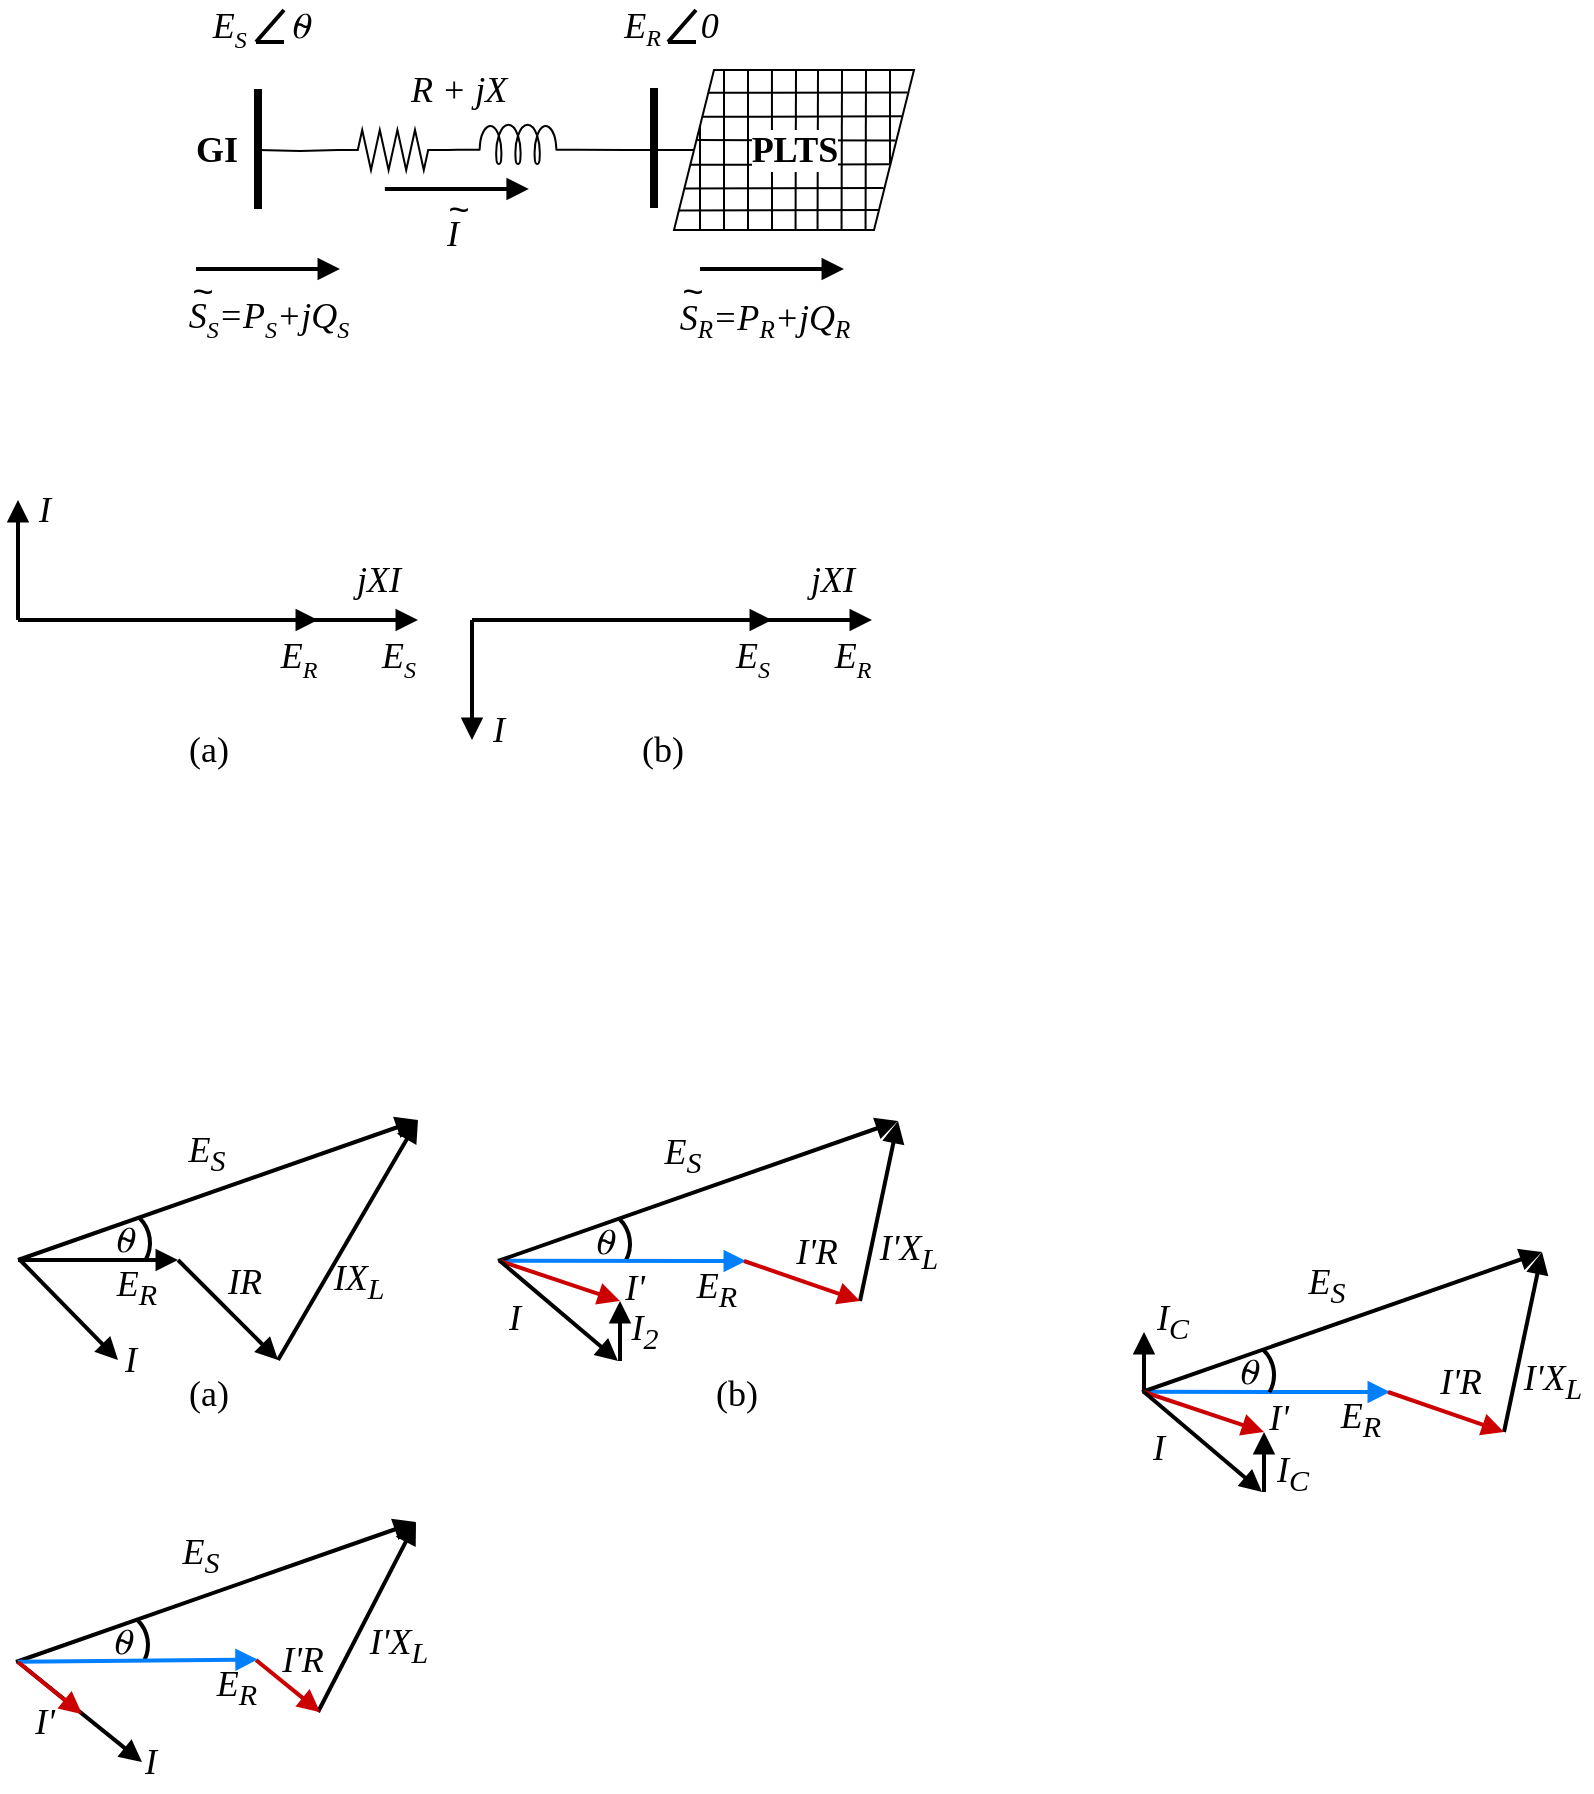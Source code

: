 <mxfile version="14.6.13" type="device"><diagram id="aN7lRzgVg91xiD-E5QHU" name="Page-1"><mxGraphModel dx="788" dy="533" grid="1" gridSize="10" guides="1" tooltips="1" connect="1" arrows="1" fold="1" page="1" pageScale="1" pageWidth="850" pageHeight="1100" math="0" shadow="0"><root><mxCell id="0"/><mxCell id="1" parent="0"/><mxCell id="cGseevncmtPvg_Zk9ggq-105" value="" style="verticalLabelPosition=bottom;verticalAlign=top;html=1;shape=mxgraph.basic.arc;startAngle=0.165;endAngle=0.374;fontFamily=Times New Roman;fontSize=18;strokeWidth=2;rotation=-15;" vertex="1" parent="1"><mxGeometry x="471" y="694.5" width="35" height="35" as="geometry"/></mxCell><mxCell id="f81DsE7QJg42vTaAS6lq-5" style="edgeStyle=orthogonalEdgeStyle;rounded=0;orthogonalLoop=1;jettySize=auto;html=1;endArrow=none;endFill=0;entryX=0;entryY=0.5;entryDx=0;entryDy=0;entryPerimeter=0;" parent="1" target="cGseevncmtPvg_Zk9ggq-2" edge="1"><mxGeometry relative="1" as="geometry"><mxPoint x="320" y="165" as="sourcePoint"/><mxPoint x="359" y="165" as="targetPoint"/></mxGeometry></mxCell><mxCell id="f81DsE7QJg42vTaAS6lq-6" style="edgeStyle=orthogonalEdgeStyle;rounded=0;orthogonalLoop=1;jettySize=auto;html=1;entryX=1;entryY=0.645;entryDx=0;entryDy=0;entryPerimeter=0;endArrow=none;endFill=0;exitX=0;exitY=0.5;exitDx=0;exitDy=0;" parent="1" source="f81DsE7QJg42vTaAS6lq-34" target="f81DsE7QJg42vTaAS6lq-4" edge="1"><mxGeometry relative="1" as="geometry"><mxPoint x="523.0" y="165.03" as="sourcePoint"/></mxGeometry></mxCell><mxCell id="f81DsE7QJg42vTaAS6lq-4" value="" style="pointerEvents=1;verticalLabelPosition=bottom;shadow=0;dashed=0;align=center;html=1;verticalAlign=top;shape=mxgraph.electrical.inductors.inductor_5;" parent="1" vertex="1"><mxGeometry x="420" y="152" width="60" height="20" as="geometry"/></mxCell><mxCell id="f81DsE7QJg42vTaAS6lq-7" value="" style="endArrow=none;html=1;strokeWidth=4;" parent="1" edge="1"><mxGeometry width="50" height="50" relative="1" as="geometry"><mxPoint x="320" y="194.52" as="sourcePoint"/><mxPoint x="320" y="134.52" as="targetPoint"/></mxGeometry></mxCell><mxCell id="f81DsE7QJg42vTaAS6lq-33" value="" style="group" parent="1" vertex="1" connectable="0"><mxGeometry x="528" y="125" width="120" height="80" as="geometry"/></mxCell><mxCell id="f81DsE7QJg42vTaAS6lq-34" value="" style="shape=parallelogram;perimeter=parallelogramPerimeter;whiteSpace=wrap;html=1;fixedSize=1;" parent="f81DsE7QJg42vTaAS6lq-33" vertex="1"><mxGeometry width="120" height="80" as="geometry"/></mxCell><mxCell id="f81DsE7QJg42vTaAS6lq-35" value="" style="endArrow=none;html=1;" parent="f81DsE7QJg42vTaAS6lq-33" edge="1"><mxGeometry x="-30" y="-8" width="50" height="50" as="geometry"><mxPoint x="13" y="28" as="sourcePoint"/><mxPoint x="13" y="80" as="targetPoint"/></mxGeometry></mxCell><mxCell id="f81DsE7QJg42vTaAS6lq-36" value="" style="endArrow=none;html=1;" parent="f81DsE7QJg42vTaAS6lq-33" edge="1"><mxGeometry x="-30" y="-8" width="50" height="50" as="geometry"><mxPoint x="25" as="sourcePoint"/><mxPoint x="25" y="80" as="targetPoint"/></mxGeometry></mxCell><mxCell id="f81DsE7QJg42vTaAS6lq-37" value="" style="endArrow=none;html=1;entryX=0;entryY=0;entryDx=0;entryDy=0;" parent="f81DsE7QJg42vTaAS6lq-33" edge="1"><mxGeometry x="-30" y="-11" width="50" height="50" as="geometry"><mxPoint x="37" as="sourcePoint"/><mxPoint x="37" y="80" as="targetPoint"/></mxGeometry></mxCell><mxCell id="f81DsE7QJg42vTaAS6lq-38" value="" style="endArrow=none;html=1;entryX=0;entryY=0;entryDx=0;entryDy=0;exitX=0.408;exitY=-0.006;exitDx=0;exitDy=0;exitPerimeter=0;" parent="f81DsE7QJg42vTaAS6lq-33" source="f81DsE7QJg42vTaAS6lq-34" edge="1"><mxGeometry x="-30" y="-15" width="50" height="50" as="geometry"><mxPoint x="49" y="-20" as="sourcePoint"/><mxPoint x="49" y="80" as="targetPoint"/></mxGeometry></mxCell><mxCell id="f81DsE7QJg42vTaAS6lq-39" value="" style="endArrow=none;html=1;entryX=0;entryY=0;entryDx=0;entryDy=0;exitX=0.973;exitY=0.14;exitDx=0;exitDy=0;exitPerimeter=0;" parent="f81DsE7QJg42vTaAS6lq-33" edge="1"><mxGeometry width="50" height="50" as="geometry"><mxPoint x="116.76" y="11.2" as="sourcePoint"/><mxPoint x="17.143" y="11.429" as="targetPoint"/></mxGeometry></mxCell><mxCell id="f81DsE7QJg42vTaAS6lq-40" value="" style="endArrow=none;html=1;entryX=0;entryY=0;entryDx=0;entryDy=0;exitX=0.954;exitY=0.277;exitDx=0;exitDy=0;exitPerimeter=0;" parent="f81DsE7QJg42vTaAS6lq-33" edge="1"><mxGeometry width="50" height="50" as="geometry"><mxPoint x="114.48" y="23.16" as="sourcePoint"/><mxPoint x="14.003" y="23.429" as="targetPoint"/></mxGeometry></mxCell><mxCell id="f81DsE7QJg42vTaAS6lq-41" value="" style="endArrow=none;html=1;exitX=0.973;exitY=0.14;exitDx=0;exitDy=0;exitPerimeter=0;" parent="f81DsE7QJg42vTaAS6lq-33" edge="1"><mxGeometry width="50" height="50" as="geometry"><mxPoint x="110.76" y="35.2" as="sourcePoint"/><mxPoint x="11" y="35" as="targetPoint"/></mxGeometry></mxCell><mxCell id="f81DsE7QJg42vTaAS6lq-42" value="" style="endArrow=none;html=1;entryX=0;entryY=0;entryDx=0;entryDy=0;exitX=0.907;exitY=0.552;exitDx=0;exitDy=0;exitPerimeter=0;" parent="f81DsE7QJg42vTaAS6lq-33" edge="1"><mxGeometry width="50" height="50" as="geometry"><mxPoint x="107.84" y="47.16" as="sourcePoint"/><mxPoint x="8.003" y="47.429" as="targetPoint"/></mxGeometry></mxCell><mxCell id="f81DsE7QJg42vTaAS6lq-43" value="" style="endArrow=none;html=1;entryX=0;entryY=0;entryDx=0;entryDy=0;exitX=0.973;exitY=0.14;exitDx=0;exitDy=0;exitPerimeter=0;" parent="f81DsE7QJg42vTaAS6lq-33" edge="1"><mxGeometry width="50" height="50" as="geometry"><mxPoint x="104.76" y="59.0" as="sourcePoint"/><mxPoint x="5.143" y="59.229" as="targetPoint"/></mxGeometry></mxCell><mxCell id="f81DsE7QJg42vTaAS6lq-44" value="" style="endArrow=none;html=1;entryX=0;entryY=0;entryDx=0;entryDy=0;exitX=0.954;exitY=0.277;exitDx=0;exitDy=0;exitPerimeter=0;" parent="f81DsE7QJg42vTaAS6lq-33" edge="1"><mxGeometry width="50" height="50" as="geometry"><mxPoint x="102.48" y="69.96" as="sourcePoint"/><mxPoint x="2.003" y="70.229" as="targetPoint"/></mxGeometry></mxCell><mxCell id="f81DsE7QJg42vTaAS6lq-45" value="" style="endArrow=none;html=1;entryX=0;entryY=0;entryDx=0;entryDy=0;" parent="f81DsE7QJg42vTaAS6lq-33" edge="1"><mxGeometry x="29.77" y="-3" width="50" height="50" as="geometry"><mxPoint x="61" as="sourcePoint"/><mxPoint x="60.77" y="80" as="targetPoint"/></mxGeometry></mxCell><mxCell id="f81DsE7QJg42vTaAS6lq-46" value="" style="endArrow=none;html=1;entryX=0;entryY=0;entryDx=0;entryDy=0;" parent="f81DsE7QJg42vTaAS6lq-33" edge="1"><mxGeometry x="28.77" y="-6" width="50" height="50" as="geometry"><mxPoint x="72" as="sourcePoint"/><mxPoint x="71.77" y="80" as="targetPoint"/></mxGeometry></mxCell><mxCell id="f81DsE7QJg42vTaAS6lq-47" value="" style="endArrow=none;html=1;" parent="f81DsE7QJg42vTaAS6lq-33" edge="1"><mxGeometry x="28.77" y="-8" width="50" height="50" as="geometry"><mxPoint x="84" as="sourcePoint"/><mxPoint x="83.77" y="80" as="targetPoint"/></mxGeometry></mxCell><mxCell id="f81DsE7QJg42vTaAS6lq-48" value="" style="endArrow=none;html=1;entryX=0;entryY=0;entryDx=0;entryDy=0;" parent="f81DsE7QJg42vTaAS6lq-33" edge="1"><mxGeometry x="28.77" y="-11" width="50" height="50" as="geometry"><mxPoint x="96" as="sourcePoint"/><mxPoint x="95.77" y="80" as="targetPoint"/></mxGeometry></mxCell><mxCell id="f81DsE7QJg42vTaAS6lq-49" value="" style="endArrow=none;html=1;exitX=0.9;exitY=0;exitDx=0;exitDy=0;exitPerimeter=0;" parent="f81DsE7QJg42vTaAS6lq-33" source="f81DsE7QJg42vTaAS6lq-34" edge="1"><mxGeometry x="28.77" y="2" width="50" height="50" as="geometry"><mxPoint x="108" y="10" as="sourcePoint"/><mxPoint x="108" y="47" as="targetPoint"/></mxGeometry></mxCell><mxCell id="f81DsE7QJg42vTaAS6lq-50" value="PLTS" style="text;html=1;align=center;verticalAlign=middle;resizable=0;points=[];autosize=1;strokeColor=none;fontSize=18;fontStyle=1;labelBackgroundColor=#ffffff;fontFamily=Times New Roman;" parent="f81DsE7QJg42vTaAS6lq-33" vertex="1"><mxGeometry x="30" y="25" width="60" height="30" as="geometry"/></mxCell><mxCell id="f81DsE7QJg42vTaAS6lq-51" value="" style="endArrow=none;html=1;strokeWidth=4;" parent="1" edge="1"><mxGeometry width="50" height="50" relative="1" as="geometry"><mxPoint x="518" y="194" as="sourcePoint"/><mxPoint x="518" y="134" as="targetPoint"/></mxGeometry></mxCell><mxCell id="f81DsE7QJg42vTaAS6lq-52" value="E&lt;sub&gt;&lt;font style=&quot;font-size: 12px&quot;&gt;S&amp;nbsp;&amp;nbsp;&lt;/font&gt;&lt;/sub&gt;&lt;sub&gt;&amp;nbsp; &amp;nbsp;&amp;nbsp;&lt;/sub&gt;⍬&lt;sub&gt;&amp;nbsp;&amp;nbsp;&lt;/sub&gt;" style="text;html=1;align=center;verticalAlign=middle;resizable=0;points=[];autosize=1;strokeColor=none;fontSize=18;fontStyle=2;fontFamily=Times New Roman;" parent="1" vertex="1"><mxGeometry x="290" y="90" width="70" height="30" as="geometry"/></mxCell><mxCell id="f81DsE7QJg42vTaAS6lq-55" value="" style="group" parent="1" vertex="1" connectable="0"><mxGeometry x="319" y="95" width="14" height="16" as="geometry"/></mxCell><mxCell id="f81DsE7QJg42vTaAS6lq-53" value="" style="endArrow=none;html=1;fontSize=18;strokeWidth=2;" parent="f81DsE7QJg42vTaAS6lq-55" edge="1"><mxGeometry width="50" height="50" relative="1" as="geometry"><mxPoint y="16" as="sourcePoint"/><mxPoint x="14" as="targetPoint"/></mxGeometry></mxCell><mxCell id="f81DsE7QJg42vTaAS6lq-54" value="" style="endArrow=none;html=1;fontSize=18;strokeWidth=2;" parent="f81DsE7QJg42vTaAS6lq-55" edge="1"><mxGeometry width="50" height="50" relative="1" as="geometry"><mxPoint y="16" as="sourcePoint"/><mxPoint x="14" y="16" as="targetPoint"/></mxGeometry></mxCell><mxCell id="f81DsE7QJg42vTaAS6lq-56" value="E&lt;sub&gt;&lt;font style=&quot;font-size: 12px&quot;&gt;R&lt;/font&gt;&lt;font style=&quot;font-size: 12px&quot;&gt;&amp;nbsp;&amp;nbsp;&lt;/font&gt;&lt;span style=&quot;font-size: 14px&quot;&gt;&amp;nbsp; &amp;nbsp; &lt;/span&gt;&lt;/sub&gt;&lt;span style=&quot;font-size: 18px&quot;&gt;0&lt;/span&gt;&lt;sub&gt;&amp;nbsp;&amp;nbsp;&lt;/sub&gt;" style="text;html=1;align=center;verticalAlign=middle;resizable=0;points=[];autosize=1;strokeColor=none;fontSize=18;fontStyle=2;fontFamily=Times New Roman;" parent="1" vertex="1"><mxGeometry x="495" y="90.0" width="70" height="30" as="geometry"/></mxCell><mxCell id="f81DsE7QJg42vTaAS6lq-57" value="" style="group" parent="1" vertex="1" connectable="0"><mxGeometry x="525" y="95" width="14" height="16" as="geometry"/></mxCell><mxCell id="f81DsE7QJg42vTaAS6lq-58" value="" style="endArrow=none;html=1;fontSize=18;strokeWidth=2;" parent="f81DsE7QJg42vTaAS6lq-57" edge="1"><mxGeometry width="50" height="50" relative="1" as="geometry"><mxPoint y="16" as="sourcePoint"/><mxPoint x="14" as="targetPoint"/></mxGeometry></mxCell><mxCell id="f81DsE7QJg42vTaAS6lq-59" value="" style="endArrow=none;html=1;fontSize=18;strokeWidth=2;" parent="f81DsE7QJg42vTaAS6lq-57" edge="1"><mxGeometry width="50" height="50" relative="1" as="geometry"><mxPoint y="16" as="sourcePoint"/><mxPoint x="14" y="16" as="targetPoint"/></mxGeometry></mxCell><mxCell id="f81DsE7QJg42vTaAS6lq-60" value="" style="endArrow=block;html=1;fontSize=18;strokeWidth=2;endFill=1;" parent="1" edge="1"><mxGeometry width="50" height="50" relative="1" as="geometry"><mxPoint x="289" y="224.52" as="sourcePoint"/><mxPoint x="361" y="224.52" as="targetPoint"/></mxGeometry></mxCell><mxCell id="f81DsE7QJg42vTaAS6lq-61" value="" style="endArrow=block;html=1;fontSize=18;strokeWidth=2;endFill=1;" parent="1" edge="1"><mxGeometry width="50" height="50" relative="1" as="geometry"><mxPoint x="541" y="224.52" as="sourcePoint"/><mxPoint x="613" y="224.52" as="targetPoint"/></mxGeometry></mxCell><mxCell id="f81DsE7QJg42vTaAS6lq-62" value="" style="endArrow=block;html=1;fontSize=18;strokeWidth=2;endFill=1;" parent="1" edge="1"><mxGeometry width="50" height="50" relative="1" as="geometry"><mxPoint x="383.43" y="184.52" as="sourcePoint"/><mxPoint x="455.43" y="184.52" as="targetPoint"/></mxGeometry></mxCell><mxCell id="f81DsE7QJg42vTaAS6lq-63" value="&lt;i&gt;I&lt;/i&gt;" style="text;html=1;align=center;verticalAlign=middle;resizable=0;points=[];autosize=1;strokeColor=none;fontSize=18;fontFamily=Times New Roman;" parent="1" vertex="1"><mxGeometry x="407" y="191.52" width="20" height="30" as="geometry"/></mxCell><mxCell id="f81DsE7QJg42vTaAS6lq-64" value="~" style="text;html=1;align=center;verticalAlign=middle;resizable=0;points=[];autosize=1;strokeColor=none;fontSize=18;" parent="1" vertex="1"><mxGeometry x="405" y="180.0" width="30" height="30" as="geometry"/></mxCell><mxCell id="f81DsE7QJg42vTaAS6lq-65" value="&lt;i&gt;S&lt;sub&gt;&lt;font style=&quot;font-size: 12px&quot;&gt;S&lt;/font&gt;&lt;/sub&gt;=P&lt;sub&gt;&lt;font style=&quot;font-size: 12px&quot;&gt;S&lt;/font&gt;&lt;/sub&gt;+jQ&lt;sub&gt;&lt;font style=&quot;font-size: 12px&quot;&gt;S&lt;/font&gt;&lt;/sub&gt;&lt;/i&gt;" style="text;html=1;align=center;verticalAlign=middle;resizable=0;points=[];autosize=1;strokeColor=none;fontSize=18;fontFamily=Times New Roman;" parent="1" vertex="1"><mxGeometry x="275" y="234.52" width="100" height="30" as="geometry"/></mxCell><mxCell id="f81DsE7QJg42vTaAS6lq-66" value="~" style="text;html=1;align=center;verticalAlign=middle;resizable=0;points=[];autosize=1;strokeColor=none;fontSize=18;" parent="1" vertex="1"><mxGeometry x="277" y="220.52" width="30" height="30" as="geometry"/></mxCell><mxCell id="f81DsE7QJg42vTaAS6lq-68" value="&lt;i&gt;S&lt;span style=&quot;font-size: 15px&quot;&gt;&lt;sub&gt;R&lt;/sub&gt;&lt;/span&gt;=P&lt;span style=&quot;font-size: 15px&quot;&gt;&lt;sub&gt;R&lt;/sub&gt;&lt;/span&gt;+jQ&lt;span style=&quot;font-size: 15px&quot;&gt;&lt;sub&gt;R&lt;/sub&gt;&lt;/span&gt;&lt;/i&gt;" style="text;html=1;align=center;verticalAlign=middle;resizable=0;points=[];autosize=1;strokeColor=none;fontSize=18;fontFamily=Times New Roman;" parent="1" vertex="1"><mxGeometry x="523" y="234.52" width="100" height="30" as="geometry"/></mxCell><mxCell id="f81DsE7QJg42vTaAS6lq-69" value="~" style="text;html=1;align=center;verticalAlign=middle;resizable=0;points=[];autosize=1;strokeColor=none;fontSize=18;" parent="1" vertex="1"><mxGeometry x="522" y="220.52" width="30" height="30" as="geometry"/></mxCell><mxCell id="rcXa8FxErMfRGTUry3go-1" value="" style="endArrow=block;html=1;endFill=1;strokeWidth=2;" parent="1" edge="1"><mxGeometry width="50" height="50" relative="1" as="geometry"><mxPoint x="200" y="400" as="sourcePoint"/><mxPoint x="200" y="340" as="targetPoint"/></mxGeometry></mxCell><mxCell id="rcXa8FxErMfRGTUry3go-2" value="" style="endArrow=block;html=1;endFill=1;strokeWidth=2;" parent="1" edge="1"><mxGeometry width="50" height="50" relative="1" as="geometry"><mxPoint x="240" y="400" as="sourcePoint"/><mxPoint x="400" y="400" as="targetPoint"/></mxGeometry></mxCell><mxCell id="rcXa8FxErMfRGTUry3go-3" value="&lt;i style=&quot;font-size: 18px;&quot;&gt;jXI&lt;/i&gt;" style="text;html=1;align=center;verticalAlign=middle;resizable=0;points=[];autosize=1;strokeColor=none;fontFamily=Times New Roman;fontSize=18;" parent="1" vertex="1"><mxGeometry x="360" y="365" width="40" height="30" as="geometry"/></mxCell><mxCell id="rcXa8FxErMfRGTUry3go-4" value="" style="endArrow=block;html=1;endFill=1;strokeWidth=2;" parent="1" edge="1"><mxGeometry width="50" height="50" relative="1" as="geometry"><mxPoint x="200" y="400" as="sourcePoint"/><mxPoint x="350" y="400" as="targetPoint"/></mxGeometry></mxCell><mxCell id="rcXa8FxErMfRGTUry3go-5" value="&lt;i&gt;E&lt;sub&gt;&lt;font style=&quot;font-size: 12px&quot;&gt;R&lt;/font&gt;&lt;/sub&gt;&lt;/i&gt;" style="text;html=1;align=center;verticalAlign=middle;resizable=0;points=[];autosize=1;strokeColor=none;fontFamily=Times New Roman;fontSize=18;" parent="1" vertex="1"><mxGeometry x="325" y="405" width="30" height="30" as="geometry"/></mxCell><mxCell id="rcXa8FxErMfRGTUry3go-6" value="&lt;i&gt;E&lt;sub&gt;&lt;font style=&quot;font-size: 12px&quot;&gt;S&lt;/font&gt;&lt;/sub&gt;&lt;/i&gt;" style="text;html=1;align=center;verticalAlign=middle;resizable=0;points=[];autosize=1;strokeColor=none;fontFamily=Times New Roman;fontSize=18;" parent="1" vertex="1"><mxGeometry x="375" y="405" width="30" height="30" as="geometry"/></mxCell><mxCell id="rcXa8FxErMfRGTUry3go-7" value="&lt;i&gt;I&lt;/i&gt;" style="text;html=1;align=center;verticalAlign=middle;resizable=0;points=[];autosize=1;strokeColor=none;fontSize=18;fontFamily=Times New Roman;" parent="1" vertex="1"><mxGeometry x="203" y="330" width="20" height="30" as="geometry"/></mxCell><mxCell id="rcXa8FxErMfRGTUry3go-8" value="(a)" style="text;html=1;align=center;verticalAlign=middle;resizable=0;points=[];autosize=1;strokeColor=none;fontSize=18;fontFamily=Times New Roman;" parent="1" vertex="1"><mxGeometry x="275" y="450" width="40" height="30" as="geometry"/></mxCell><mxCell id="rcXa8FxErMfRGTUry3go-9" value="" style="endArrow=none;html=1;endFill=0;strokeWidth=2;startArrow=block;startFill=1;" parent="1" edge="1"><mxGeometry width="50" height="50" relative="1" as="geometry"><mxPoint x="427" y="460" as="sourcePoint"/><mxPoint x="427" y="400" as="targetPoint"/></mxGeometry></mxCell><mxCell id="rcXa8FxErMfRGTUry3go-10" value="" style="endArrow=block;html=1;endFill=1;strokeWidth=2;" parent="1" edge="1"><mxGeometry width="50" height="50" relative="1" as="geometry"><mxPoint x="467" y="400" as="sourcePoint"/><mxPoint x="627" y="400" as="targetPoint"/></mxGeometry></mxCell><mxCell id="rcXa8FxErMfRGTUry3go-11" value="&lt;i style=&quot;font-size: 18px;&quot;&gt;jXI&lt;/i&gt;" style="text;html=1;align=center;verticalAlign=middle;resizable=0;points=[];autosize=1;strokeColor=none;fontFamily=Times New Roman;fontSize=18;" parent="1" vertex="1"><mxGeometry x="587" y="365" width="40" height="30" as="geometry"/></mxCell><mxCell id="rcXa8FxErMfRGTUry3go-12" value="" style="endArrow=block;html=1;endFill=1;strokeWidth=2;" parent="1" edge="1"><mxGeometry width="50" height="50" relative="1" as="geometry"><mxPoint x="427" y="400" as="sourcePoint"/><mxPoint x="577" y="400" as="targetPoint"/></mxGeometry></mxCell><mxCell id="rcXa8FxErMfRGTUry3go-13" value="&lt;i&gt;E&lt;sub&gt;&lt;font style=&quot;font-size: 12px&quot;&gt;S&lt;/font&gt;&lt;/sub&gt;&lt;/i&gt;" style="text;html=1;align=center;verticalAlign=middle;resizable=0;points=[];autosize=1;strokeColor=none;fontFamily=Times New Roman;fontSize=18;" parent="1" vertex="1"><mxGeometry x="552" y="405" width="30" height="30" as="geometry"/></mxCell><mxCell id="rcXa8FxErMfRGTUry3go-14" value="&lt;i&gt;E&lt;sub&gt;&lt;font style=&quot;font-size: 12px&quot;&gt;R&lt;/font&gt;&lt;/sub&gt;&lt;/i&gt;" style="text;html=1;align=center;verticalAlign=middle;resizable=0;points=[];autosize=1;strokeColor=none;fontFamily=Times New Roman;fontSize=18;" parent="1" vertex="1"><mxGeometry x="602" y="405" width="30" height="30" as="geometry"/></mxCell><mxCell id="rcXa8FxErMfRGTUry3go-15" value="&lt;i&gt;I&lt;/i&gt;" style="text;html=1;align=center;verticalAlign=middle;resizable=0;points=[];autosize=1;strokeColor=none;fontSize=18;fontFamily=Times New Roman;" parent="1" vertex="1"><mxGeometry x="430" y="440" width="20" height="30" as="geometry"/></mxCell><mxCell id="rcXa8FxErMfRGTUry3go-16" value="(b)" style="text;html=1;align=center;verticalAlign=middle;resizable=0;points=[];autosize=1;strokeColor=none;fontSize=18;fontFamily=Times New Roman;" parent="1" vertex="1"><mxGeometry x="502" y="450" width="40" height="30" as="geometry"/></mxCell><mxCell id="cGseevncmtPvg_Zk9ggq-3" style="edgeStyle=orthogonalEdgeStyle;rounded=0;orthogonalLoop=1;jettySize=auto;html=1;entryX=0;entryY=0.645;entryDx=0;entryDy=0;entryPerimeter=0;endArrow=none;endFill=0;exitX=1;exitY=0.5;exitDx=0;exitDy=0;exitPerimeter=0;" edge="1" parent="1" source="cGseevncmtPvg_Zk9ggq-2" target="f81DsE7QJg42vTaAS6lq-4"><mxGeometry relative="1" as="geometry"><Array as="points"><mxPoint x="420" y="165"/></Array></mxGeometry></mxCell><mxCell id="cGseevncmtPvg_Zk9ggq-2" value="" style="pointerEvents=1;verticalLabelPosition=bottom;shadow=0;dashed=0;align=center;html=1;verticalAlign=top;shape=mxgraph.electrical.resistors.resistor_2;" vertex="1" parent="1"><mxGeometry x="360" y="155" width="55" height="20" as="geometry"/></mxCell><mxCell id="cGseevncmtPvg_Zk9ggq-5" value="&lt;i&gt;R + jX&lt;/i&gt;" style="text;html=1;align=center;verticalAlign=middle;resizable=0;points=[];autosize=1;strokeColor=none;fontSize=18;fontFamily=Times New Roman;" vertex="1" parent="1"><mxGeometry x="390" y="120.0" width="60" height="30" as="geometry"/></mxCell><mxCell id="cGseevncmtPvg_Zk9ggq-6" value="GI" style="text;html=1;align=center;verticalAlign=middle;resizable=0;points=[];autosize=1;strokeColor=none;fontSize=18;fontFamily=Times New Roman;fontStyle=1" vertex="1" parent="1"><mxGeometry x="279" y="150" width="40" height="30" as="geometry"/></mxCell><mxCell id="cGseevncmtPvg_Zk9ggq-7" value="" style="endArrow=block;html=1;endFill=1;strokeWidth=2;" edge="1" parent="1"><mxGeometry width="50" height="50" relative="1" as="geometry"><mxPoint x="200" y="720" as="sourcePoint"/><mxPoint x="280" y="720" as="targetPoint"/></mxGeometry></mxCell><mxCell id="cGseevncmtPvg_Zk9ggq-10" value="⍬&lt;sub&gt;&amp;nbsp;&amp;nbsp;&lt;/sub&gt;" style="text;html=1;align=center;verticalAlign=middle;resizable=0;points=[];autosize=1;strokeColor=none;fontSize=18;fontStyle=2;fontFamily=Times New Roman;" vertex="1" parent="1"><mxGeometry x="241" y="697" width="30" height="30" as="geometry"/></mxCell><mxCell id="cGseevncmtPvg_Zk9ggq-11" value="I" style="text;html=1;align=center;verticalAlign=middle;resizable=0;points=[];autosize=1;strokeColor=none;fontSize=18;fontFamily=Times New Roman;fontStyle=2" vertex="1" parent="1"><mxGeometry x="246" y="755" width="20" height="30" as="geometry"/></mxCell><mxCell id="cGseevncmtPvg_Zk9ggq-13" value="" style="endArrow=block;html=1;endFill=1;strokeWidth=2;" edge="1" parent="1"><mxGeometry width="50" height="50" relative="1" as="geometry"><mxPoint x="200" y="720" as="sourcePoint"/><mxPoint x="400" y="650" as="targetPoint"/></mxGeometry></mxCell><mxCell id="cGseevncmtPvg_Zk9ggq-31" value="" style="endArrow=block;html=1;endFill=1;strokeWidth=2;" edge="1" parent="1"><mxGeometry width="50" height="50" relative="1" as="geometry"><mxPoint x="280" y="720" as="sourcePoint"/><mxPoint x="330" y="770" as="targetPoint"/></mxGeometry></mxCell><mxCell id="cGseevncmtPvg_Zk9ggq-32" value="" style="endArrow=block;html=1;endFill=1;strokeWidth=2;" edge="1" parent="1"><mxGeometry width="50" height="50" relative="1" as="geometry"><mxPoint x="330" y="770" as="sourcePoint"/><mxPoint x="400" y="650" as="targetPoint"/></mxGeometry></mxCell><mxCell id="cGseevncmtPvg_Zk9ggq-47" value="" style="verticalLabelPosition=bottom;verticalAlign=top;html=1;shape=mxgraph.basic.arc;startAngle=0.165;endAngle=0.374;fontFamily=Times New Roman;fontSize=18;strokeWidth=2;rotation=-15;" vertex="1" parent="1"><mxGeometry x="231" y="694" width="35" height="35" as="geometry"/></mxCell><mxCell id="cGseevncmtPvg_Zk9ggq-49" value="" style="endArrow=block;html=1;endFill=1;strokeWidth=2;strokeColor=#007FFF;exitX=0.261;exitY=-0.003;exitDx=0;exitDy=0;exitPerimeter=0;" edge="1" parent="1"><mxGeometry width="50" height="50" relative="1" as="geometry"><mxPoint x="762.83" y="785.91" as="sourcePoint"/><mxPoint x="886" y="786" as="targetPoint"/></mxGeometry></mxCell><mxCell id="cGseevncmtPvg_Zk9ggq-50" value="⍬&lt;sub&gt;&amp;nbsp;&amp;nbsp;&lt;/sub&gt;" style="text;html=1;align=center;verticalAlign=middle;resizable=0;points=[];autosize=1;strokeColor=none;fontSize=18;fontStyle=2;fontFamily=Times New Roman;" vertex="1" parent="1"><mxGeometry x="803" y="763" width="30" height="30" as="geometry"/></mxCell><mxCell id="cGseevncmtPvg_Zk9ggq-51" value="I" style="text;html=1;align=center;verticalAlign=middle;resizable=0;points=[];autosize=1;strokeColor=none;fontSize=18;fontFamily=Times New Roman;fontStyle=2" vertex="1" parent="1"><mxGeometry x="760" y="799" width="20" height="30" as="geometry"/></mxCell><mxCell id="cGseevncmtPvg_Zk9ggq-53" value="" style="endArrow=block;html=1;endFill=1;strokeWidth=2;" edge="1" parent="1"><mxGeometry width="50" height="50" relative="1" as="geometry"><mxPoint x="762" y="786" as="sourcePoint"/><mxPoint x="962" y="716" as="targetPoint"/></mxGeometry></mxCell><mxCell id="cGseevncmtPvg_Zk9ggq-55" value="" style="endArrow=block;html=1;endFill=1;strokeWidth=2;" edge="1" parent="1"><mxGeometry width="50" height="50" relative="1" as="geometry"><mxPoint x="943" y="806" as="sourcePoint"/><mxPoint x="962" y="716" as="targetPoint"/></mxGeometry></mxCell><mxCell id="cGseevncmtPvg_Zk9ggq-57" value="" style="verticalLabelPosition=bottom;verticalAlign=top;html=1;shape=mxgraph.basic.arc;startAngle=0.165;endAngle=0.374;fontFamily=Times New Roman;fontSize=18;strokeWidth=2;rotation=-15;" vertex="1" parent="1"><mxGeometry x="793" y="760" width="35" height="35" as="geometry"/></mxCell><mxCell id="cGseevncmtPvg_Zk9ggq-58" value="" style="endArrow=block;html=1;endFill=1;strokeWidth=2;" edge="1" parent="1"><mxGeometry width="50" height="50" relative="1" as="geometry"><mxPoint x="763" y="786" as="sourcePoint"/><mxPoint x="763" y="756" as="targetPoint"/></mxGeometry></mxCell><mxCell id="cGseevncmtPvg_Zk9ggq-59" value="" style="endArrow=block;html=1;endFill=1;strokeWidth=2;" edge="1" parent="1"><mxGeometry width="50" height="50" relative="1" as="geometry"><mxPoint x="823" y="836" as="sourcePoint"/><mxPoint x="823" y="806" as="targetPoint"/></mxGeometry></mxCell><mxCell id="cGseevncmtPvg_Zk9ggq-60" value="" style="endArrow=block;html=1;endFill=1;strokeWidth=2;strokeColor=#CC0000;" edge="1" parent="1"><mxGeometry width="50" height="50" relative="1" as="geometry"><mxPoint x="763" y="786" as="sourcePoint"/><mxPoint x="823" y="806" as="targetPoint"/></mxGeometry></mxCell><mxCell id="cGseevncmtPvg_Zk9ggq-61" value="" style="endArrow=block;html=1;endFill=1;strokeWidth=2;" edge="1" parent="1"><mxGeometry width="50" height="50" relative="1" as="geometry"><mxPoint x="201" y="720" as="sourcePoint"/><mxPoint x="250" y="770" as="targetPoint"/></mxGeometry></mxCell><mxCell id="cGseevncmtPvg_Zk9ggq-62" value="" style="endArrow=block;html=1;endFill=1;strokeWidth=2;" edge="1" parent="1"><mxGeometry width="50" height="50" relative="1" as="geometry"><mxPoint x="763" y="786" as="sourcePoint"/><mxPoint x="822" y="836" as="targetPoint"/></mxGeometry></mxCell><mxCell id="cGseevncmtPvg_Zk9ggq-63" value="" style="endArrow=block;html=1;endFill=1;strokeWidth=2;strokeColor=#CC0000;" edge="1" parent="1"><mxGeometry width="50" height="50" relative="1" as="geometry"><mxPoint x="885" y="786" as="sourcePoint"/><mxPoint x="943" y="806" as="targetPoint"/></mxGeometry></mxCell><mxCell id="cGseevncmtPvg_Zk9ggq-64" value="I&lt;sub&gt;C&lt;/sub&gt;" style="text;html=1;align=center;verticalAlign=middle;resizable=0;points=[];autosize=1;strokeColor=none;fontSize=18;fontFamily=Times New Roman;fontStyle=2" vertex="1" parent="1"><mxGeometry x="762" y="736" width="30" height="30" as="geometry"/></mxCell><mxCell id="cGseevncmtPvg_Zk9ggq-65" value="E&lt;sub&gt;S&lt;/sub&gt;" style="text;html=1;align=center;verticalAlign=middle;resizable=0;points=[];autosize=1;strokeColor=none;fontSize=18;fontFamily=Times New Roman;fontStyle=2" vertex="1" parent="1"><mxGeometry x="279" y="652" width="30" height="30" as="geometry"/></mxCell><mxCell id="cGseevncmtPvg_Zk9ggq-66" value="E&lt;sub&gt;&lt;font style=&quot;font-size: 15px&quot;&gt;R&lt;/font&gt;&lt;/sub&gt;" style="text;html=1;align=center;verticalAlign=middle;resizable=0;points=[];autosize=1;strokeColor=none;fontSize=18;fontFamily=Times New Roman;fontStyle=2" vertex="1" parent="1"><mxGeometry x="239" y="719" width="40" height="30" as="geometry"/></mxCell><mxCell id="cGseevncmtPvg_Zk9ggq-67" value="E&lt;sub&gt;S&lt;/sub&gt;" style="text;html=1;align=center;verticalAlign=middle;resizable=0;points=[];autosize=1;strokeColor=none;fontSize=18;fontFamily=Times New Roman;fontStyle=2" vertex="1" parent="1"><mxGeometry x="839" y="718" width="30" height="30" as="geometry"/></mxCell><mxCell id="cGseevncmtPvg_Zk9ggq-68" value="E&lt;sub&gt;&lt;font style=&quot;font-size: 15px&quot;&gt;R&lt;/font&gt;&lt;/sub&gt;" style="text;html=1;align=center;verticalAlign=middle;resizable=0;points=[];autosize=1;strokeColor=none;fontSize=18;fontFamily=Times New Roman;fontStyle=2" vertex="1" parent="1"><mxGeometry x="851" y="785" width="40" height="30" as="geometry"/></mxCell><mxCell id="cGseevncmtPvg_Zk9ggq-69" value="I&lt;sub&gt;C&lt;/sub&gt;" style="text;html=1;align=center;verticalAlign=middle;resizable=0;points=[];autosize=1;strokeColor=none;fontSize=18;fontFamily=Times New Roman;fontStyle=2" vertex="1" parent="1"><mxGeometry x="822" y="812" width="30" height="30" as="geometry"/></mxCell><mxCell id="cGseevncmtPvg_Zk9ggq-70" value="I'" style="text;html=1;align=center;verticalAlign=middle;resizable=0;points=[];autosize=1;strokeColor=none;fontSize=18;fontFamily=Times New Roman;fontStyle=2" vertex="1" parent="1"><mxGeometry x="815" y="784" width="30" height="30" as="geometry"/></mxCell><mxCell id="cGseevncmtPvg_Zk9ggq-71" value="I'R" style="text;html=1;align=center;verticalAlign=middle;resizable=0;points=[];autosize=1;strokeColor=none;fontSize=18;fontFamily=Times New Roman;fontStyle=2" vertex="1" parent="1"><mxGeometry x="901" y="766" width="40" height="30" as="geometry"/></mxCell><mxCell id="cGseevncmtPvg_Zk9ggq-72" value="IR" style="text;html=1;align=center;verticalAlign=middle;resizable=0;points=[];autosize=1;strokeColor=none;fontSize=18;fontFamily=Times New Roman;fontStyle=2" vertex="1" parent="1"><mxGeometry x="298" y="716" width="30" height="30" as="geometry"/></mxCell><mxCell id="cGseevncmtPvg_Zk9ggq-73" value="IX&lt;sub&gt;L&lt;/sub&gt;" style="text;html=1;align=center;verticalAlign=middle;resizable=0;points=[];autosize=1;strokeColor=none;fontSize=18;fontFamily=Times New Roman;fontStyle=2" vertex="1" parent="1"><mxGeometry x="350" y="716" width="40" height="30" as="geometry"/></mxCell><mxCell id="cGseevncmtPvg_Zk9ggq-74" value="I'X&lt;sub&gt;L&lt;/sub&gt;" style="text;html=1;align=center;verticalAlign=middle;resizable=0;points=[];autosize=1;strokeColor=none;fontSize=18;fontFamily=Times New Roman;fontStyle=2" vertex="1" parent="1"><mxGeometry x="947" y="766" width="40" height="30" as="geometry"/></mxCell><mxCell id="cGseevncmtPvg_Zk9ggq-76" value="⍬&lt;sub&gt;&amp;nbsp;&amp;nbsp;&lt;/sub&gt;" style="text;html=1;align=center;verticalAlign=middle;resizable=0;points=[];autosize=1;strokeColor=none;fontSize=18;fontStyle=2;fontFamily=Times New Roman;" vertex="1" parent="1"><mxGeometry x="240" y="898" width="30" height="30" as="geometry"/></mxCell><mxCell id="cGseevncmtPvg_Zk9ggq-77" value="I" style="text;html=1;align=center;verticalAlign=middle;resizable=0;points=[];autosize=1;strokeColor=none;fontSize=18;fontFamily=Times New Roman;fontStyle=2" vertex="1" parent="1"><mxGeometry x="256" y="956" width="20" height="30" as="geometry"/></mxCell><mxCell id="cGseevncmtPvg_Zk9ggq-78" value="" style="endArrow=block;html=1;endFill=1;strokeWidth=2;" edge="1" parent="1"><mxGeometry width="50" height="50" relative="1" as="geometry"><mxPoint x="199" y="921" as="sourcePoint"/><mxPoint x="399" y="851" as="targetPoint"/></mxGeometry></mxCell><mxCell id="cGseevncmtPvg_Zk9ggq-79" value="" style="endArrow=block;html=1;endFill=1;strokeWidth=2;" edge="1" parent="1"><mxGeometry width="50" height="50" relative="1" as="geometry"><mxPoint x="350" y="946" as="sourcePoint"/><mxPoint x="399" y="851" as="targetPoint"/></mxGeometry></mxCell><mxCell id="cGseevncmtPvg_Zk9ggq-80" value="" style="verticalLabelPosition=bottom;verticalAlign=top;html=1;shape=mxgraph.basic.arc;startAngle=0.165;endAngle=0.363;fontFamily=Times New Roman;fontSize=18;strokeWidth=2;rotation=-15;" vertex="1" parent="1"><mxGeometry x="230" y="895" width="35" height="35" as="geometry"/></mxCell><mxCell id="cGseevncmtPvg_Zk9ggq-84" value="" style="endArrow=block;html=1;endFill=1;strokeWidth=2;" edge="1" parent="1"><mxGeometry width="50" height="50" relative="1" as="geometry"><mxPoint x="200" y="921" as="sourcePoint"/><mxPoint x="262" y="971" as="targetPoint"/></mxGeometry></mxCell><mxCell id="cGseevncmtPvg_Zk9ggq-87" value="E&lt;sub&gt;S&lt;/sub&gt;" style="text;html=1;align=center;verticalAlign=middle;resizable=0;points=[];autosize=1;strokeColor=none;fontSize=18;fontFamily=Times New Roman;fontStyle=2" vertex="1" parent="1"><mxGeometry x="276" y="853" width="30" height="30" as="geometry"/></mxCell><mxCell id="cGseevncmtPvg_Zk9ggq-88" value="E&lt;sub&gt;&lt;font style=&quot;font-size: 15px&quot;&gt;R&lt;/font&gt;&lt;/sub&gt;" style="text;html=1;align=center;verticalAlign=middle;resizable=0;points=[];autosize=1;strokeColor=none;fontSize=18;fontFamily=Times New Roman;fontStyle=2" vertex="1" parent="1"><mxGeometry x="289" y="919" width="40" height="30" as="geometry"/></mxCell><mxCell id="cGseevncmtPvg_Zk9ggq-91" value="I'R" style="text;html=1;align=center;verticalAlign=middle;resizable=0;points=[];autosize=1;strokeColor=none;fontSize=18;fontFamily=Times New Roman;fontStyle=2" vertex="1" parent="1"><mxGeometry x="322" y="905" width="40" height="30" as="geometry"/></mxCell><mxCell id="cGseevncmtPvg_Zk9ggq-92" value="I'X&lt;sub&gt;L&lt;/sub&gt;" style="text;html=1;align=center;verticalAlign=middle;resizable=0;points=[];autosize=1;strokeColor=none;fontSize=18;fontFamily=Times New Roman;fontStyle=2" vertex="1" parent="1"><mxGeometry x="370" y="897.5" width="40" height="30" as="geometry"/></mxCell><mxCell id="cGseevncmtPvg_Zk9ggq-96" value="I'" style="text;html=1;align=center;verticalAlign=middle;resizable=0;points=[];autosize=1;strokeColor=none;fontSize=18;fontFamily=Times New Roman;fontStyle=2" vertex="1" parent="1"><mxGeometry x="198" y="936" width="30" height="30" as="geometry"/></mxCell><mxCell id="cGseevncmtPvg_Zk9ggq-98" value="" style="endArrow=block;html=1;endFill=1;strokeWidth=2;strokeColor=#CC0000;" edge="1" parent="1"><mxGeometry width="50" height="50" relative="1" as="geometry"><mxPoint x="319" y="920" as="sourcePoint"/><mxPoint x="351" y="946" as="targetPoint"/></mxGeometry></mxCell><mxCell id="cGseevncmtPvg_Zk9ggq-75" value="" style="endArrow=block;html=1;endFill=1;strokeWidth=2;strokeColor=#007FFF;exitX=0.261;exitY=-0.003;exitDx=0;exitDy=0;exitPerimeter=0;entryX=0.772;entryY=0.025;entryDx=0;entryDy=0;entryPerimeter=0;" edge="1" parent="1" target="cGseevncmtPvg_Zk9ggq-88"><mxGeometry width="50" height="50" relative="1" as="geometry"><mxPoint x="199.83" y="920.91" as="sourcePoint"/><mxPoint x="323" y="921" as="targetPoint"/></mxGeometry></mxCell><mxCell id="cGseevncmtPvg_Zk9ggq-99" value="" style="endArrow=block;html=1;endFill=1;strokeWidth=2;strokeColor=#CC0000;" edge="1" parent="1"><mxGeometry width="50" height="50" relative="1" as="geometry"><mxPoint x="200" y="921" as="sourcePoint"/><mxPoint x="232" y="947" as="targetPoint"/></mxGeometry></mxCell><mxCell id="cGseevncmtPvg_Zk9ggq-100" value="" style="endArrow=block;html=1;endFill=1;strokeWidth=2;strokeColor=#007FFF;exitX=0.261;exitY=-0.003;exitDx=0;exitDy=0;exitPerimeter=0;" edge="1" parent="1"><mxGeometry width="50" height="50" relative="1" as="geometry"><mxPoint x="440.83" y="720.41" as="sourcePoint"/><mxPoint x="564" y="720.5" as="targetPoint"/></mxGeometry></mxCell><mxCell id="cGseevncmtPvg_Zk9ggq-101" value="⍬&lt;sub&gt;&amp;nbsp;&amp;nbsp;&lt;/sub&gt;" style="text;html=1;align=center;verticalAlign=middle;resizable=0;points=[];autosize=1;strokeColor=none;fontSize=18;fontStyle=2;fontFamily=Times New Roman;" vertex="1" parent="1"><mxGeometry x="481" y="697.5" width="30" height="30" as="geometry"/></mxCell><mxCell id="cGseevncmtPvg_Zk9ggq-102" value="I" style="text;html=1;align=center;verticalAlign=middle;resizable=0;points=[];autosize=1;strokeColor=none;fontSize=18;fontFamily=Times New Roman;fontStyle=2" vertex="1" parent="1"><mxGeometry x="438" y="733.5" width="20" height="30" as="geometry"/></mxCell><mxCell id="cGseevncmtPvg_Zk9ggq-103" value="" style="endArrow=block;html=1;endFill=1;strokeWidth=2;" edge="1" parent="1"><mxGeometry width="50" height="50" relative="1" as="geometry"><mxPoint x="440" y="720.5" as="sourcePoint"/><mxPoint x="640" y="650.5" as="targetPoint"/></mxGeometry></mxCell><mxCell id="cGseevncmtPvg_Zk9ggq-104" value="" style="endArrow=block;html=1;endFill=1;strokeWidth=2;" edge="1" parent="1"><mxGeometry width="50" height="50" relative="1" as="geometry"><mxPoint x="621" y="740.5" as="sourcePoint"/><mxPoint x="640" y="650.5" as="targetPoint"/></mxGeometry></mxCell><mxCell id="cGseevncmtPvg_Zk9ggq-107" value="" style="endArrow=block;html=1;endFill=1;strokeWidth=2;" edge="1" parent="1"><mxGeometry width="50" height="50" relative="1" as="geometry"><mxPoint x="501" y="770.5" as="sourcePoint"/><mxPoint x="501" y="740.5" as="targetPoint"/></mxGeometry></mxCell><mxCell id="cGseevncmtPvg_Zk9ggq-108" value="" style="endArrow=block;html=1;endFill=1;strokeWidth=2;strokeColor=#CC0000;" edge="1" parent="1"><mxGeometry width="50" height="50" relative="1" as="geometry"><mxPoint x="441" y="720.5" as="sourcePoint"/><mxPoint x="501" y="740.5" as="targetPoint"/></mxGeometry></mxCell><mxCell id="cGseevncmtPvg_Zk9ggq-109" value="" style="endArrow=block;html=1;endFill=1;strokeWidth=2;" edge="1" parent="1"><mxGeometry width="50" height="50" relative="1" as="geometry"><mxPoint x="441" y="720.5" as="sourcePoint"/><mxPoint x="500" y="770.5" as="targetPoint"/></mxGeometry></mxCell><mxCell id="cGseevncmtPvg_Zk9ggq-110" value="" style="endArrow=block;html=1;endFill=1;strokeWidth=2;strokeColor=#CC0000;" edge="1" parent="1"><mxGeometry width="50" height="50" relative="1" as="geometry"><mxPoint x="563" y="720.5" as="sourcePoint"/><mxPoint x="621" y="740.5" as="targetPoint"/></mxGeometry></mxCell><mxCell id="cGseevncmtPvg_Zk9ggq-112" value="E&lt;sub&gt;S&lt;/sub&gt;" style="text;html=1;align=center;verticalAlign=middle;resizable=0;points=[];autosize=1;strokeColor=none;fontSize=18;fontFamily=Times New Roman;fontStyle=2" vertex="1" parent="1"><mxGeometry x="517" y="652.5" width="30" height="30" as="geometry"/></mxCell><mxCell id="cGseevncmtPvg_Zk9ggq-113" value="E&lt;sub&gt;&lt;font style=&quot;font-size: 15px&quot;&gt;R&lt;/font&gt;&lt;/sub&gt;" style="text;html=1;align=center;verticalAlign=middle;resizable=0;points=[];autosize=1;strokeColor=none;fontSize=18;fontFamily=Times New Roman;fontStyle=2" vertex="1" parent="1"><mxGeometry x="529" y="719.5" width="40" height="30" as="geometry"/></mxCell><mxCell id="cGseevncmtPvg_Zk9ggq-114" value="I&lt;sub&gt;2&lt;/sub&gt;" style="text;html=1;align=center;verticalAlign=middle;resizable=0;points=[];autosize=1;strokeColor=none;fontSize=18;fontFamily=Times New Roman;fontStyle=2" vertex="1" parent="1"><mxGeometry x="498" y="740.5" width="30" height="30" as="geometry"/></mxCell><mxCell id="cGseevncmtPvg_Zk9ggq-115" value="I'" style="text;html=1;align=center;verticalAlign=middle;resizable=0;points=[];autosize=1;strokeColor=none;fontSize=18;fontFamily=Times New Roman;fontStyle=2" vertex="1" parent="1"><mxGeometry x="493" y="718.5" width="30" height="30" as="geometry"/></mxCell><mxCell id="cGseevncmtPvg_Zk9ggq-116" value="I'R" style="text;html=1;align=center;verticalAlign=middle;resizable=0;points=[];autosize=1;strokeColor=none;fontSize=18;fontFamily=Times New Roman;fontStyle=2" vertex="1" parent="1"><mxGeometry x="579" y="700.5" width="40" height="30" as="geometry"/></mxCell><mxCell id="cGseevncmtPvg_Zk9ggq-117" value="I'X&lt;sub&gt;L&lt;/sub&gt;" style="text;html=1;align=center;verticalAlign=middle;resizable=0;points=[];autosize=1;strokeColor=none;fontSize=18;fontFamily=Times New Roman;fontStyle=2" vertex="1" parent="1"><mxGeometry x="625" y="700.5" width="40" height="30" as="geometry"/></mxCell><mxCell id="cGseevncmtPvg_Zk9ggq-118" value="(a)" style="text;html=1;align=center;verticalAlign=middle;resizable=0;points=[];autosize=1;strokeColor=none;fontSize=18;fontFamily=Times New Roman;" vertex="1" parent="1"><mxGeometry x="275" y="772" width="40" height="30" as="geometry"/></mxCell><mxCell id="cGseevncmtPvg_Zk9ggq-119" value="(b)" style="text;html=1;align=center;verticalAlign=middle;resizable=0;points=[];autosize=1;strokeColor=none;fontSize=18;fontFamily=Times New Roman;" vertex="1" parent="1"><mxGeometry x="539" y="772" width="40" height="30" as="geometry"/></mxCell></root></mxGraphModel></diagram></mxfile>